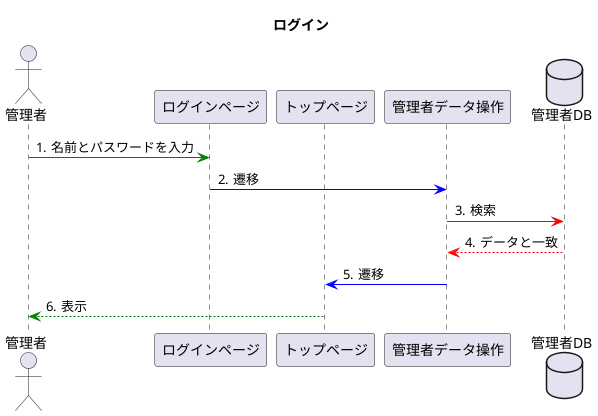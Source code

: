 @startuml

title ログイン

autonumber "#."

actor 管理者
participant ログインページ
participant トップページ
participant 管理者データ操作
database 管理者DB

管理者 -[#green]> ログインページ:名前とパスワードを入力
ログインページ -[#blue]> 管理者データ操作:遷移
管理者データ操作 -[#red]> 管理者DB:検索
管理者DB --[#red]> 管理者データ操作:データと一致
管理者データ操作 -[#blue]> トップページ:遷移
トップページ --[#green]> 管理者 :表示



@enduml